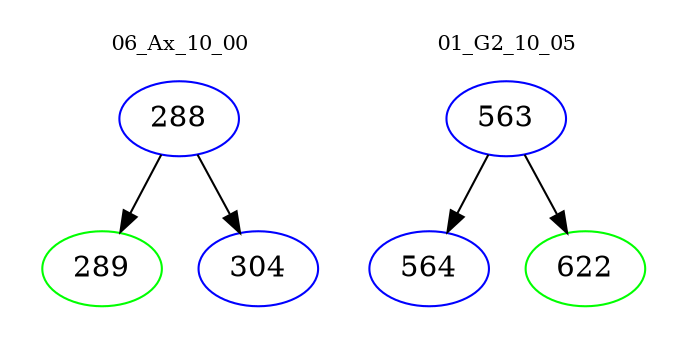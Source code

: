 digraph{
subgraph cluster_0 {
color = white
label = "06_Ax_10_00";
fontsize=10;
T0_288 [label="288", color="blue"]
T0_288 -> T0_289 [color="black"]
T0_289 [label="289", color="green"]
T0_288 -> T0_304 [color="black"]
T0_304 [label="304", color="blue"]
}
subgraph cluster_1 {
color = white
label = "01_G2_10_05";
fontsize=10;
T1_563 [label="563", color="blue"]
T1_563 -> T1_564 [color="black"]
T1_564 [label="564", color="blue"]
T1_563 -> T1_622 [color="black"]
T1_622 [label="622", color="green"]
}
}
